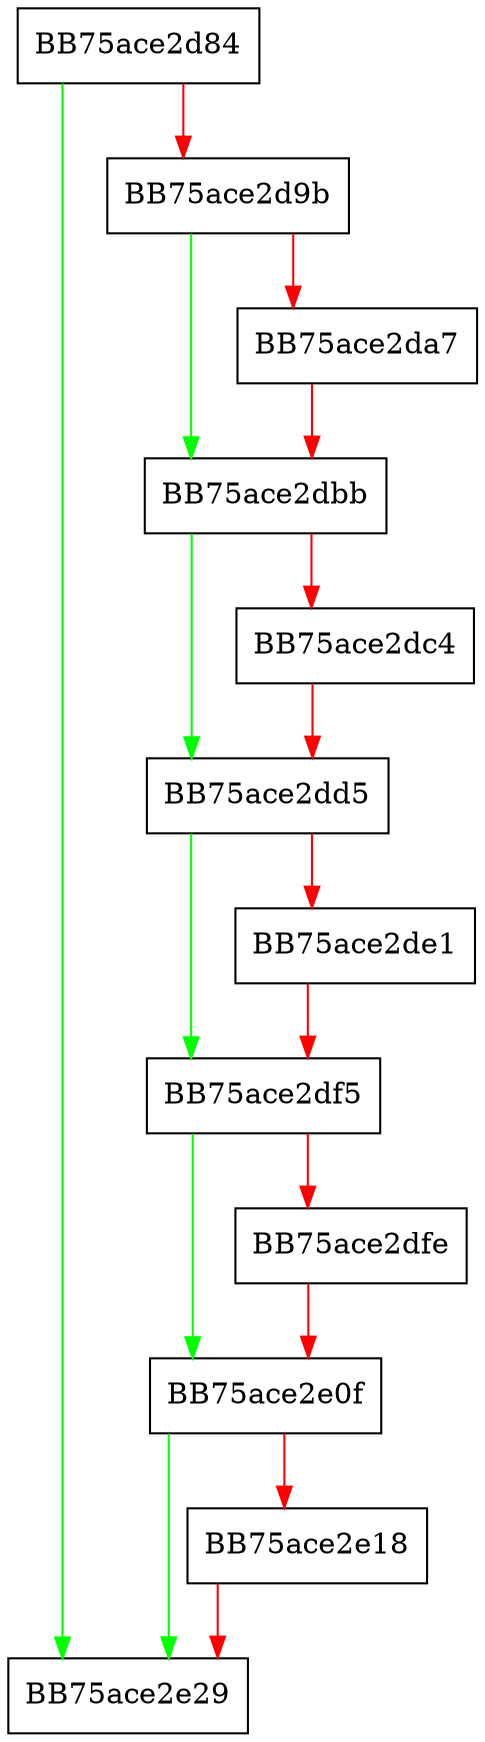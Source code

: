 digraph PFAC_DXFreeGPUSearchBuffers {
  node [shape="box"];
  graph [splines=ortho];
  BB75ace2d84 -> BB75ace2e29 [color="green"];
  BB75ace2d84 -> BB75ace2d9b [color="red"];
  BB75ace2d9b -> BB75ace2dbb [color="green"];
  BB75ace2d9b -> BB75ace2da7 [color="red"];
  BB75ace2da7 -> BB75ace2dbb [color="red"];
  BB75ace2dbb -> BB75ace2dd5 [color="green"];
  BB75ace2dbb -> BB75ace2dc4 [color="red"];
  BB75ace2dc4 -> BB75ace2dd5 [color="red"];
  BB75ace2dd5 -> BB75ace2df5 [color="green"];
  BB75ace2dd5 -> BB75ace2de1 [color="red"];
  BB75ace2de1 -> BB75ace2df5 [color="red"];
  BB75ace2df5 -> BB75ace2e0f [color="green"];
  BB75ace2df5 -> BB75ace2dfe [color="red"];
  BB75ace2dfe -> BB75ace2e0f [color="red"];
  BB75ace2e0f -> BB75ace2e29 [color="green"];
  BB75ace2e0f -> BB75ace2e18 [color="red"];
  BB75ace2e18 -> BB75ace2e29 [color="red"];
}